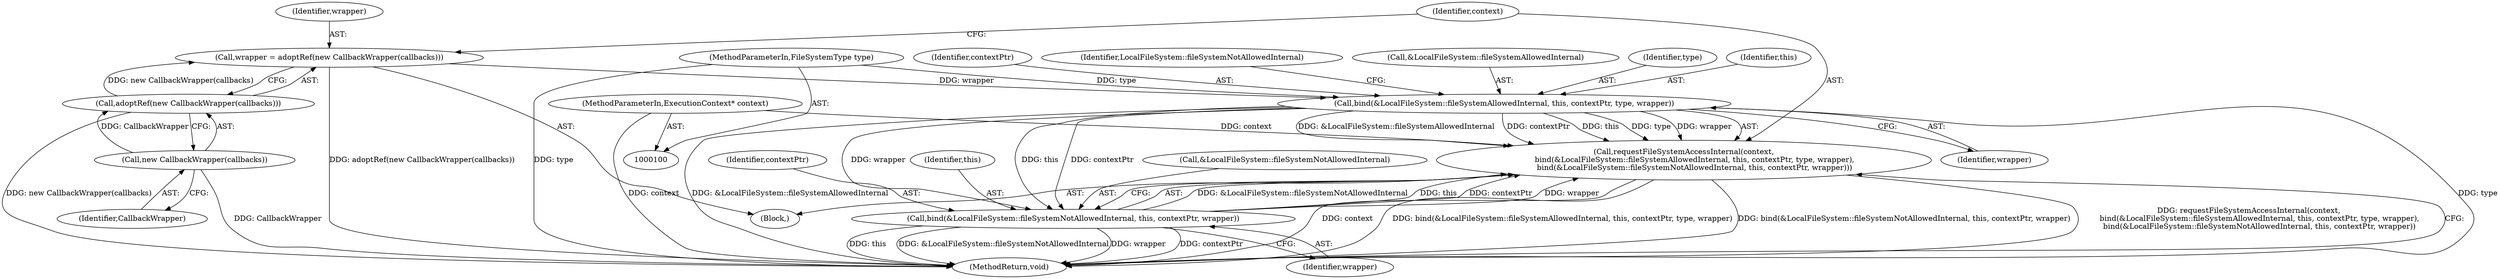 digraph "1_Chrome_02c8303512ebed345011f7b545e2f418799be2f0_16@pointer" {
"1000113" [label="(Call,requestFileSystemAccessInternal(context,\n         bind(&LocalFileSystem::fileSystemAllowedInternal, this, contextPtr, type, wrapper),\n         bind(&LocalFileSystem::fileSystemNotAllowedInternal, this, contextPtr, wrapper)))"];
"1000101" [label="(MethodParameterIn,ExecutionContext* context)"];
"1000115" [label="(Call,bind(&LocalFileSystem::fileSystemAllowedInternal, this, contextPtr, type, wrapper))"];
"1000102" [label="(MethodParameterIn,FileSystemType type)"];
"1000108" [label="(Call,wrapper = adoptRef(new CallbackWrapper(callbacks)))"];
"1000110" [label="(Call,adoptRef(new CallbackWrapper(callbacks)))"];
"1000111" [label="(Call,new CallbackWrapper(callbacks))"];
"1000122" [label="(Call,bind(&LocalFileSystem::fileSystemNotAllowedInternal, this, contextPtr, wrapper))"];
"1000126" [label="(Identifier,contextPtr)"];
"1000128" [label="(MethodReturn,void)"];
"1000122" [label="(Call,bind(&LocalFileSystem::fileSystemNotAllowedInternal, this, contextPtr, wrapper))"];
"1000111" [label="(Call,new CallbackWrapper(callbacks))"];
"1000109" [label="(Identifier,wrapper)"];
"1000110" [label="(Call,adoptRef(new CallbackWrapper(callbacks)))"];
"1000113" [label="(Call,requestFileSystemAccessInternal(context,\n         bind(&LocalFileSystem::fileSystemAllowedInternal, this, contextPtr, type, wrapper),\n         bind(&LocalFileSystem::fileSystemNotAllowedInternal, this, contextPtr, wrapper)))"];
"1000120" [label="(Identifier,type)"];
"1000101" [label="(MethodParameterIn,ExecutionContext* context)"];
"1000118" [label="(Identifier,this)"];
"1000119" [label="(Identifier,contextPtr)"];
"1000108" [label="(Call,wrapper = adoptRef(new CallbackWrapper(callbacks)))"];
"1000124" [label="(Identifier,LocalFileSystem::fileSystemNotAllowedInternal)"];
"1000125" [label="(Identifier,this)"];
"1000127" [label="(Identifier,wrapper)"];
"1000112" [label="(Identifier,CallbackWrapper)"];
"1000102" [label="(MethodParameterIn,FileSystemType type)"];
"1000116" [label="(Call,&LocalFileSystem::fileSystemAllowedInternal)"];
"1000115" [label="(Call,bind(&LocalFileSystem::fileSystemAllowedInternal, this, contextPtr, type, wrapper))"];
"1000114" [label="(Identifier,context)"];
"1000105" [label="(Block,)"];
"1000121" [label="(Identifier,wrapper)"];
"1000123" [label="(Call,&LocalFileSystem::fileSystemNotAllowedInternal)"];
"1000113" -> "1000105"  [label="AST: "];
"1000113" -> "1000122"  [label="CFG: "];
"1000114" -> "1000113"  [label="AST: "];
"1000115" -> "1000113"  [label="AST: "];
"1000122" -> "1000113"  [label="AST: "];
"1000128" -> "1000113"  [label="CFG: "];
"1000113" -> "1000128"  [label="DDG: context"];
"1000113" -> "1000128"  [label="DDG: bind(&LocalFileSystem::fileSystemAllowedInternal, this, contextPtr, type, wrapper)"];
"1000113" -> "1000128"  [label="DDG: bind(&LocalFileSystem::fileSystemNotAllowedInternal, this, contextPtr, wrapper)"];
"1000113" -> "1000128"  [label="DDG: requestFileSystemAccessInternal(context,\n         bind(&LocalFileSystem::fileSystemAllowedInternal, this, contextPtr, type, wrapper),\n         bind(&LocalFileSystem::fileSystemNotAllowedInternal, this, contextPtr, wrapper))"];
"1000101" -> "1000113"  [label="DDG: context"];
"1000115" -> "1000113"  [label="DDG: &LocalFileSystem::fileSystemAllowedInternal"];
"1000115" -> "1000113"  [label="DDG: contextPtr"];
"1000115" -> "1000113"  [label="DDG: this"];
"1000115" -> "1000113"  [label="DDG: type"];
"1000115" -> "1000113"  [label="DDG: wrapper"];
"1000122" -> "1000113"  [label="DDG: &LocalFileSystem::fileSystemNotAllowedInternal"];
"1000122" -> "1000113"  [label="DDG: this"];
"1000122" -> "1000113"  [label="DDG: contextPtr"];
"1000122" -> "1000113"  [label="DDG: wrapper"];
"1000101" -> "1000100"  [label="AST: "];
"1000101" -> "1000128"  [label="DDG: context"];
"1000115" -> "1000121"  [label="CFG: "];
"1000116" -> "1000115"  [label="AST: "];
"1000118" -> "1000115"  [label="AST: "];
"1000119" -> "1000115"  [label="AST: "];
"1000120" -> "1000115"  [label="AST: "];
"1000121" -> "1000115"  [label="AST: "];
"1000124" -> "1000115"  [label="CFG: "];
"1000115" -> "1000128"  [label="DDG: type"];
"1000115" -> "1000128"  [label="DDG: &LocalFileSystem::fileSystemAllowedInternal"];
"1000102" -> "1000115"  [label="DDG: type"];
"1000108" -> "1000115"  [label="DDG: wrapper"];
"1000115" -> "1000122"  [label="DDG: this"];
"1000115" -> "1000122"  [label="DDG: contextPtr"];
"1000115" -> "1000122"  [label="DDG: wrapper"];
"1000102" -> "1000100"  [label="AST: "];
"1000102" -> "1000128"  [label="DDG: type"];
"1000108" -> "1000105"  [label="AST: "];
"1000108" -> "1000110"  [label="CFG: "];
"1000109" -> "1000108"  [label="AST: "];
"1000110" -> "1000108"  [label="AST: "];
"1000114" -> "1000108"  [label="CFG: "];
"1000108" -> "1000128"  [label="DDG: adoptRef(new CallbackWrapper(callbacks))"];
"1000110" -> "1000108"  [label="DDG: new CallbackWrapper(callbacks)"];
"1000110" -> "1000111"  [label="CFG: "];
"1000111" -> "1000110"  [label="AST: "];
"1000110" -> "1000128"  [label="DDG: new CallbackWrapper(callbacks)"];
"1000111" -> "1000110"  [label="DDG: CallbackWrapper"];
"1000111" -> "1000112"  [label="CFG: "];
"1000112" -> "1000111"  [label="AST: "];
"1000111" -> "1000128"  [label="DDG: CallbackWrapper"];
"1000122" -> "1000127"  [label="CFG: "];
"1000123" -> "1000122"  [label="AST: "];
"1000125" -> "1000122"  [label="AST: "];
"1000126" -> "1000122"  [label="AST: "];
"1000127" -> "1000122"  [label="AST: "];
"1000122" -> "1000128"  [label="DDG: contextPtr"];
"1000122" -> "1000128"  [label="DDG: this"];
"1000122" -> "1000128"  [label="DDG: &LocalFileSystem::fileSystemNotAllowedInternal"];
"1000122" -> "1000128"  [label="DDG: wrapper"];
}
